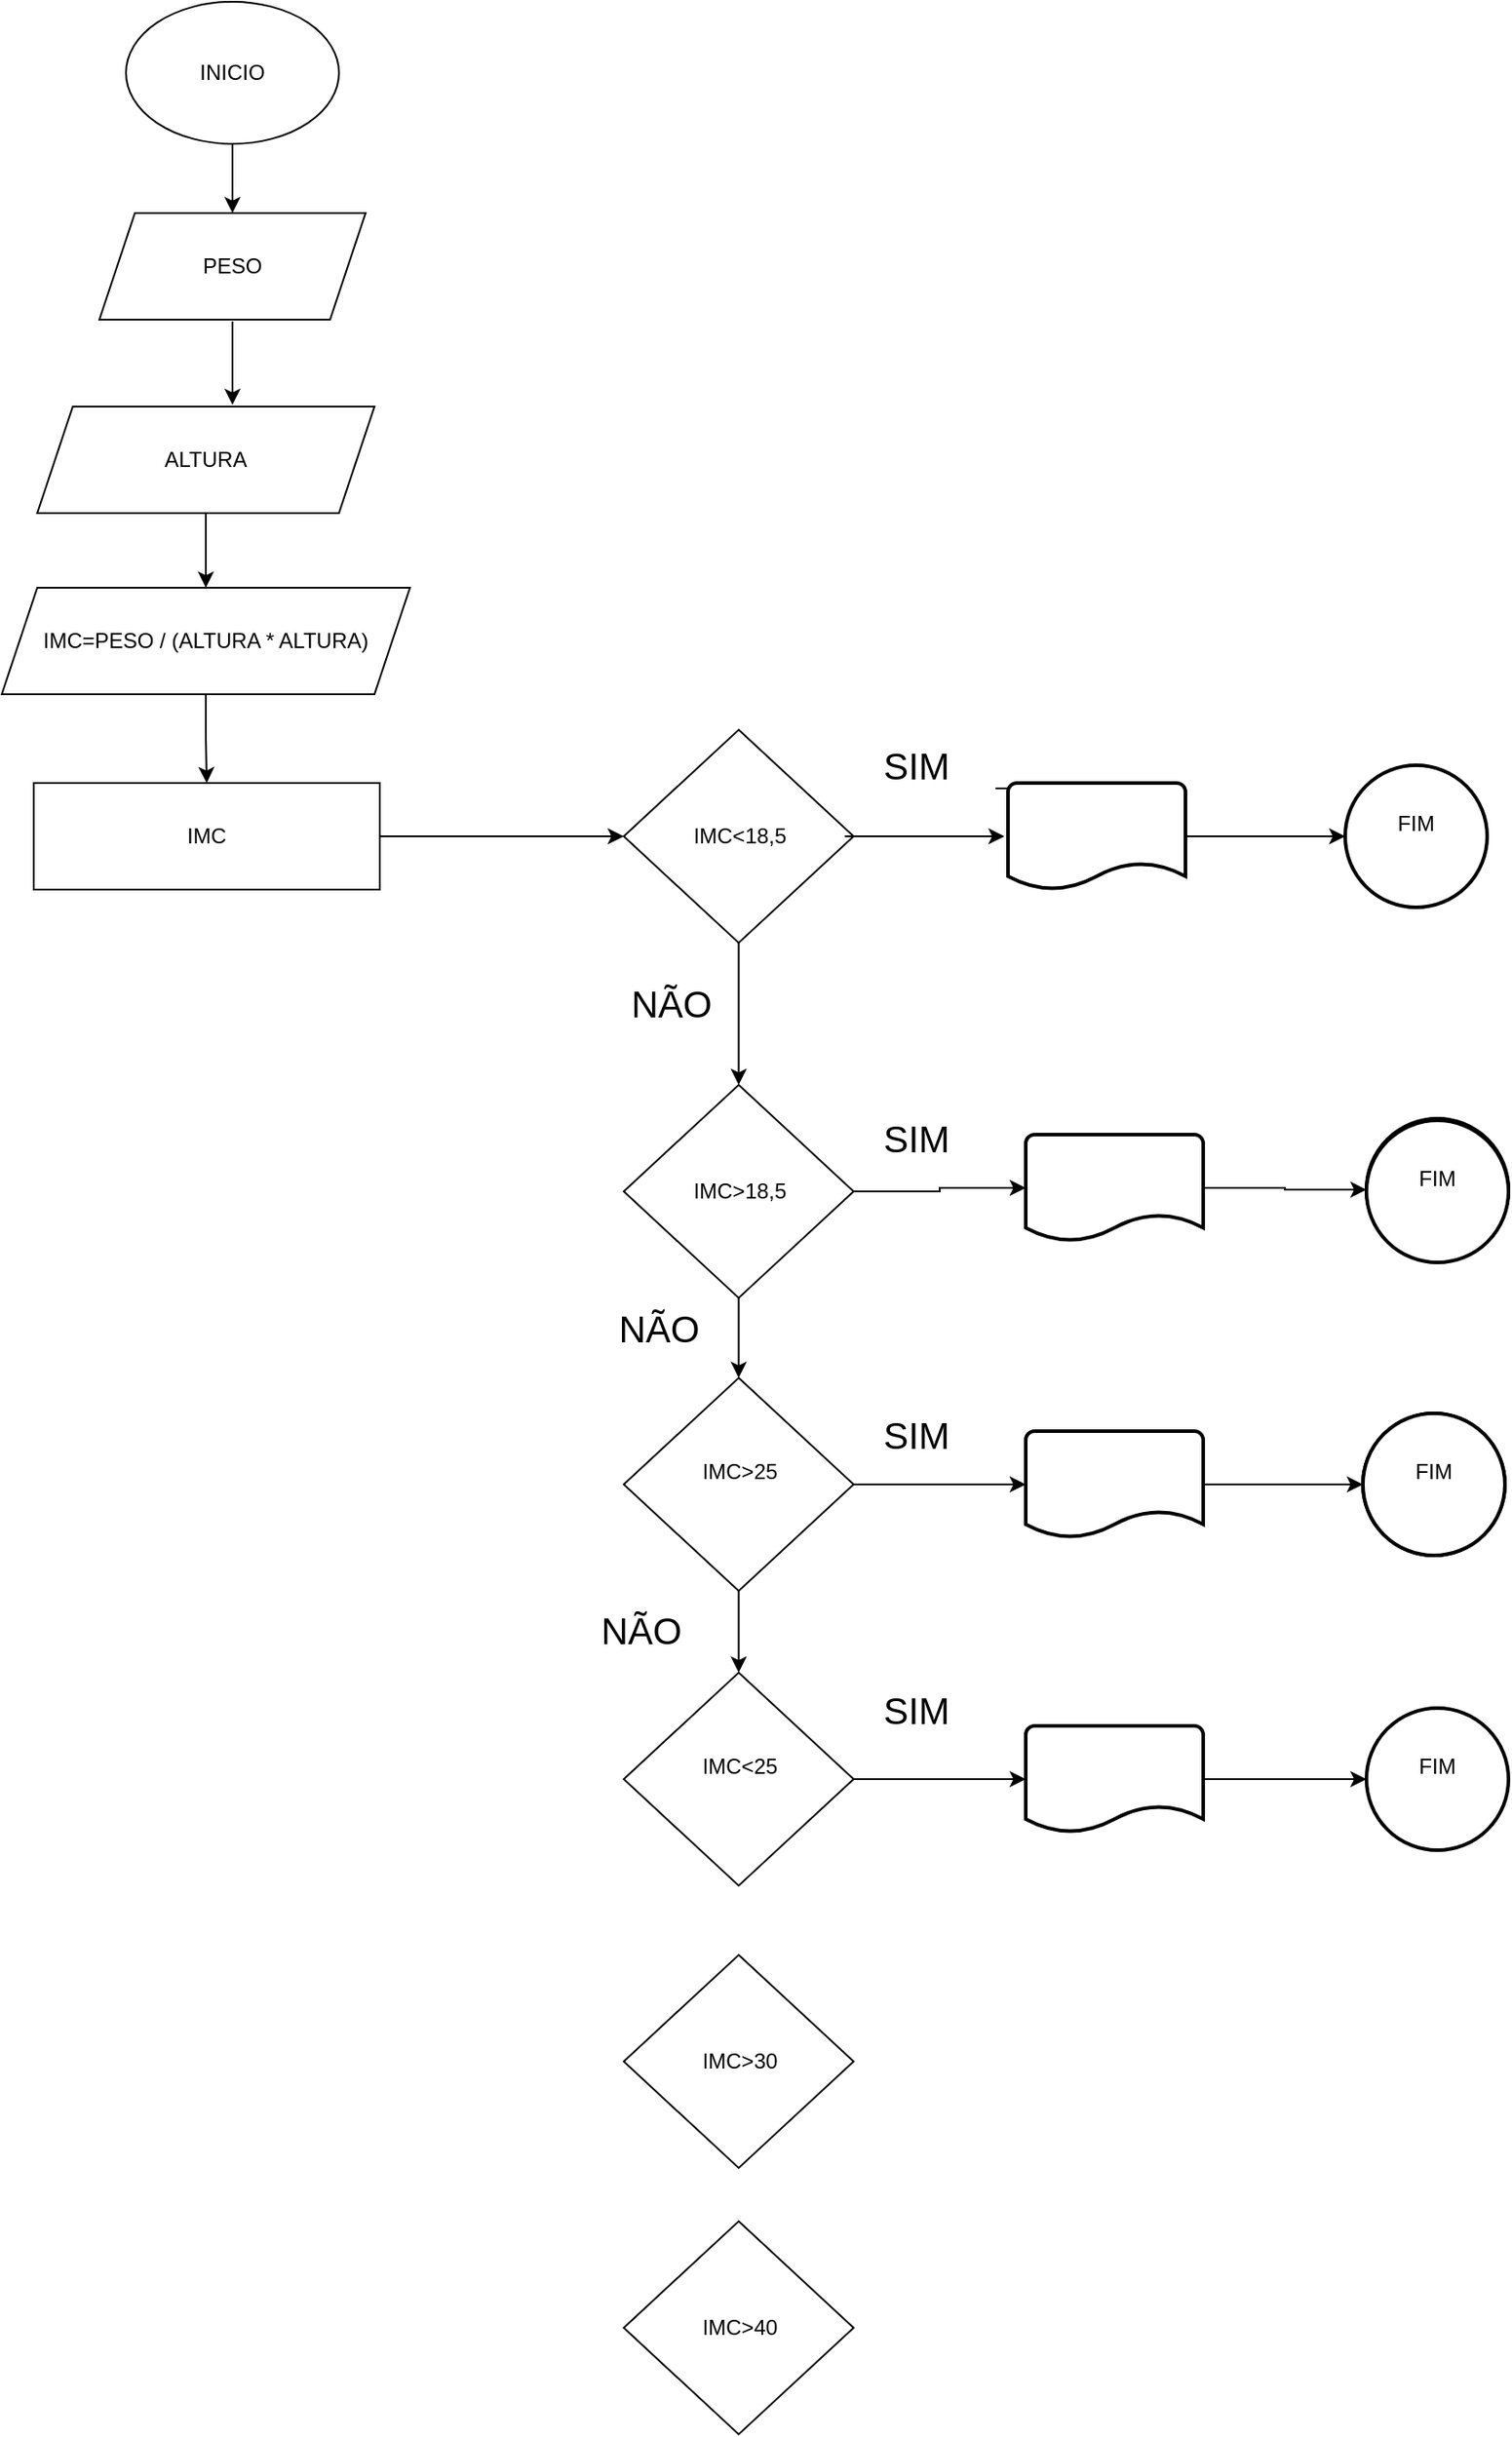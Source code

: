 <mxfile version="26.0.15">
  <diagram name="Página-1" id="kUxZZfzp38gOaUV-1Kbu">
    <mxGraphModel dx="1647" dy="848" grid="1" gridSize="10" guides="1" tooltips="1" connect="1" arrows="1" fold="1" page="1" pageScale="1" pageWidth="827" pageHeight="1169" math="0" shadow="0">
      <root>
        <mxCell id="0" />
        <mxCell id="1" parent="0" />
        <mxCell id="FgY2kKSXAvbaPuqCK75M-28" value="" style="edgeStyle=orthogonalEdgeStyle;rounded=0;orthogonalLoop=1;jettySize=auto;html=1;" edge="1" parent="1" source="FgY2kKSXAvbaPuqCK75M-1" target="FgY2kKSXAvbaPuqCK75M-27">
          <mxGeometry relative="1" as="geometry" />
        </mxCell>
        <mxCell id="FgY2kKSXAvbaPuqCK75M-1" value="&lt;div&gt;INICIO&lt;/div&gt;" style="ellipse;whiteSpace=wrap;html=1;" vertex="1" parent="1">
          <mxGeometry x="330" y="60" width="120" height="80" as="geometry" />
        </mxCell>
        <mxCell id="FgY2kKSXAvbaPuqCK75M-27" value="PESO" style="shape=parallelogram;perimeter=parallelogramPerimeter;whiteSpace=wrap;html=1;fixedSize=1;" vertex="1" parent="1">
          <mxGeometry x="315" y="179" width="150" height="60" as="geometry" />
        </mxCell>
        <mxCell id="FgY2kKSXAvbaPuqCK75M-35" value="" style="edgeStyle=orthogonalEdgeStyle;rounded=0;orthogonalLoop=1;jettySize=auto;html=1;" edge="1" parent="1">
          <mxGeometry relative="1" as="geometry">
            <mxPoint x="390" y="240" as="sourcePoint" />
            <mxPoint x="390" y="287" as="targetPoint" />
          </mxGeometry>
        </mxCell>
        <mxCell id="FgY2kKSXAvbaPuqCK75M-43" value="" style="edgeStyle=orthogonalEdgeStyle;rounded=0;orthogonalLoop=1;jettySize=auto;html=1;" edge="1" parent="1" source="FgY2kKSXAvbaPuqCK75M-36" target="FgY2kKSXAvbaPuqCK75M-42">
          <mxGeometry relative="1" as="geometry" />
        </mxCell>
        <mxCell id="FgY2kKSXAvbaPuqCK75M-36" value="ALTURA" style="shape=parallelogram;perimeter=parallelogramPerimeter;whiteSpace=wrap;html=1;fixedSize=1;" vertex="1" parent="1">
          <mxGeometry x="280" y="288" width="190" height="60" as="geometry" />
        </mxCell>
        <mxCell id="FgY2kKSXAvbaPuqCK75M-52" value="" style="edgeStyle=orthogonalEdgeStyle;rounded=0;orthogonalLoop=1;jettySize=auto;html=1;" edge="1" parent="1" source="FgY2kKSXAvbaPuqCK75M-38" target="FgY2kKSXAvbaPuqCK75M-51">
          <mxGeometry relative="1" as="geometry" />
        </mxCell>
        <mxCell id="FgY2kKSXAvbaPuqCK75M-38" value="IMC" style="whiteSpace=wrap;html=1;" vertex="1" parent="1">
          <mxGeometry x="278" y="500" width="195" height="60" as="geometry" />
        </mxCell>
        <mxCell id="FgY2kKSXAvbaPuqCK75M-45" value="" style="edgeStyle=orthogonalEdgeStyle;rounded=0;orthogonalLoop=1;jettySize=auto;html=1;" edge="1" parent="1" source="FgY2kKSXAvbaPuqCK75M-42" target="FgY2kKSXAvbaPuqCK75M-38">
          <mxGeometry relative="1" as="geometry" />
        </mxCell>
        <mxCell id="FgY2kKSXAvbaPuqCK75M-42" value="IMC=PESO / (ALTURA * ALTURA)" style="shape=parallelogram;perimeter=parallelogramPerimeter;whiteSpace=wrap;html=1;fixedSize=1;" vertex="1" parent="1">
          <mxGeometry x="260" y="390" width="230" height="60" as="geometry" />
        </mxCell>
        <mxCell id="FgY2kKSXAvbaPuqCK75M-54" value="" style="edgeStyle=orthogonalEdgeStyle;rounded=0;orthogonalLoop=1;jettySize=auto;html=1;" edge="1" parent="1" source="FgY2kKSXAvbaPuqCK75M-55" target="FgY2kKSXAvbaPuqCK75M-53">
          <mxGeometry relative="1" as="geometry" />
        </mxCell>
        <mxCell id="FgY2kKSXAvbaPuqCK75M-57" value="" style="edgeStyle=orthogonalEdgeStyle;rounded=0;orthogonalLoop=1;jettySize=auto;html=1;" edge="1" parent="1" source="FgY2kKSXAvbaPuqCK75M-51" target="FgY2kKSXAvbaPuqCK75M-56">
          <mxGeometry relative="1" as="geometry" />
        </mxCell>
        <mxCell id="FgY2kKSXAvbaPuqCK75M-58" value="NÃO&lt;div&gt;&lt;br&gt;&lt;/div&gt;" style="edgeLabel;html=1;align=center;verticalAlign=middle;resizable=0;points=[];fontSize=21;" vertex="1" connectable="0" parent="FgY2kKSXAvbaPuqCK75M-57">
          <mxGeometry x="-0.14" y="5" relative="1" as="geometry">
            <mxPoint x="-44" y="12" as="offset" />
          </mxGeometry>
        </mxCell>
        <mxCell id="FgY2kKSXAvbaPuqCK75M-51" value="IMC&amp;lt;18,5" style="rhombus;whiteSpace=wrap;html=1;" vertex="1" parent="1">
          <mxGeometry x="610.5" y="470" width="129.5" height="120" as="geometry" />
        </mxCell>
        <mxCell id="FgY2kKSXAvbaPuqCK75M-62" value="" style="edgeStyle=orthogonalEdgeStyle;rounded=0;orthogonalLoop=1;jettySize=auto;html=1;" edge="1" parent="1" source="FgY2kKSXAvbaPuqCK75M-53" target="FgY2kKSXAvbaPuqCK75M-61">
          <mxGeometry relative="1" as="geometry" />
        </mxCell>
        <mxCell id="FgY2kKSXAvbaPuqCK75M-53" value="" style="strokeWidth=2;html=1;shape=mxgraph.flowchart.document2;whiteSpace=wrap;size=0.25;" vertex="1" parent="1">
          <mxGeometry x="827" y="500" width="100" height="60" as="geometry" />
        </mxCell>
        <mxCell id="FgY2kKSXAvbaPuqCK75M-68" value="" style="edgeStyle=orthogonalEdgeStyle;rounded=0;orthogonalLoop=1;jettySize=auto;html=1;" edge="1" parent="1" source="FgY2kKSXAvbaPuqCK75M-56" target="FgY2kKSXAvbaPuqCK75M-64">
          <mxGeometry relative="1" as="geometry" />
        </mxCell>
        <mxCell id="FgY2kKSXAvbaPuqCK75M-72" value="" style="edgeStyle=orthogonalEdgeStyle;rounded=0;orthogonalLoop=1;jettySize=auto;html=1;" edge="1" parent="1" source="FgY2kKSXAvbaPuqCK75M-56" target="FgY2kKSXAvbaPuqCK75M-71">
          <mxGeometry relative="1" as="geometry" />
        </mxCell>
        <mxCell id="FgY2kKSXAvbaPuqCK75M-56" value="IMC&amp;gt;18,5" style="rhombus;whiteSpace=wrap;html=1;" vertex="1" parent="1">
          <mxGeometry x="610.5" y="670" width="129.5" height="120" as="geometry" />
        </mxCell>
        <mxCell id="FgY2kKSXAvbaPuqCK75M-61" value="FIM&lt;div&gt;&lt;br&gt;&lt;/div&gt;" style="ellipse;whiteSpace=wrap;html=1;strokeWidth=2;" vertex="1" parent="1">
          <mxGeometry x="1017" y="490" width="80" height="80" as="geometry" />
        </mxCell>
        <mxCell id="FgY2kKSXAvbaPuqCK75M-55" value="&lt;div&gt;&lt;div&gt;SIM&lt;div&gt;&lt;br&gt;&lt;/div&gt;&lt;/div&gt;&lt;/div&gt;" style="text;html=1;align=center;verticalAlign=middle;resizable=0;points=[];autosize=1;strokeColor=none;fillColor=none;spacing=17;fontSize=21;" vertex="1" parent="1">
          <mxGeometry x="730" y="458" width="90" height="90" as="geometry" />
        </mxCell>
        <mxCell id="FgY2kKSXAvbaPuqCK75M-70" value="" style="edgeStyle=orthogonalEdgeStyle;rounded=0;orthogonalLoop=1;jettySize=auto;html=1;" edge="1" parent="1" source="FgY2kKSXAvbaPuqCK75M-64" target="FgY2kKSXAvbaPuqCK75M-69">
          <mxGeometry relative="1" as="geometry" />
        </mxCell>
        <mxCell id="FgY2kKSXAvbaPuqCK75M-64" value="" style="strokeWidth=2;html=1;shape=mxgraph.flowchart.document2;whiteSpace=wrap;size=0.25;" vertex="1" parent="1">
          <mxGeometry x="837" y="698" width="100" height="60" as="geometry" />
        </mxCell>
        <mxCell id="FgY2kKSXAvbaPuqCK75M-79" value="" style="edgeStyle=orthogonalEdgeStyle;rounded=0;orthogonalLoop=1;jettySize=auto;html=1;" edge="1" parent="1" source="FgY2kKSXAvbaPuqCK75M-65" target="FgY2kKSXAvbaPuqCK75M-78">
          <mxGeometry relative="1" as="geometry" />
        </mxCell>
        <mxCell id="FgY2kKSXAvbaPuqCK75M-65" value="" style="strokeWidth=2;html=1;shape=mxgraph.flowchart.document2;whiteSpace=wrap;size=0.25;" vertex="1" parent="1">
          <mxGeometry x="837" y="865" width="100" height="60" as="geometry" />
        </mxCell>
        <mxCell id="FgY2kKSXAvbaPuqCK75M-80" value="" style="edgeStyle=orthogonalEdgeStyle;rounded=0;orthogonalLoop=1;jettySize=auto;html=1;" edge="1" parent="1" source="FgY2kKSXAvbaPuqCK75M-66" target="FgY2kKSXAvbaPuqCK75M-77">
          <mxGeometry relative="1" as="geometry" />
        </mxCell>
        <mxCell id="FgY2kKSXAvbaPuqCK75M-66" value="" style="strokeWidth=2;html=1;shape=mxgraph.flowchart.document2;whiteSpace=wrap;size=0.25;" vertex="1" parent="1">
          <mxGeometry x="837" y="1031" width="100" height="60" as="geometry" />
        </mxCell>
        <mxCell id="FgY2kKSXAvbaPuqCK75M-67" value="" style="edgeStyle=orthogonalEdgeStyle;rounded=0;orthogonalLoop=1;jettySize=auto;html=1;" edge="1" parent="1">
          <mxGeometry relative="1" as="geometry">
            <mxPoint x="735" y="530" as="sourcePoint" />
            <mxPoint x="825" y="530" as="targetPoint" />
          </mxGeometry>
        </mxCell>
        <mxCell id="FgY2kKSXAvbaPuqCK75M-69" value="" style="ellipse;whiteSpace=wrap;html=1;strokeWidth=2;" vertex="1" parent="1">
          <mxGeometry x="1029" y="689" width="80" height="80" as="geometry" />
        </mxCell>
        <mxCell id="FgY2kKSXAvbaPuqCK75M-74" value="" style="edgeStyle=orthogonalEdgeStyle;rounded=0;orthogonalLoop=1;jettySize=auto;html=1;" edge="1" parent="1" source="FgY2kKSXAvbaPuqCK75M-71" target="FgY2kKSXAvbaPuqCK75M-73">
          <mxGeometry relative="1" as="geometry" />
        </mxCell>
        <mxCell id="FgY2kKSXAvbaPuqCK75M-75" value="" style="edgeStyle=orthogonalEdgeStyle;rounded=0;orthogonalLoop=1;jettySize=auto;html=1;" edge="1" parent="1" source="FgY2kKSXAvbaPuqCK75M-71" target="FgY2kKSXAvbaPuqCK75M-65">
          <mxGeometry relative="1" as="geometry" />
        </mxCell>
        <mxCell id="FgY2kKSXAvbaPuqCK75M-71" value="IMC&amp;gt;25&lt;div&gt;&lt;br&gt;&lt;/div&gt;" style="rhombus;whiteSpace=wrap;html=1;" vertex="1" parent="1">
          <mxGeometry x="610.5" y="835" width="129.5" height="120" as="geometry" />
        </mxCell>
        <mxCell id="FgY2kKSXAvbaPuqCK75M-76" value="" style="edgeStyle=orthogonalEdgeStyle;rounded=0;orthogonalLoop=1;jettySize=auto;html=1;" edge="1" parent="1" source="FgY2kKSXAvbaPuqCK75M-73" target="FgY2kKSXAvbaPuqCK75M-66">
          <mxGeometry relative="1" as="geometry" />
        </mxCell>
        <mxCell id="FgY2kKSXAvbaPuqCK75M-73" value="IMC&amp;lt;25&lt;div&gt;&lt;br&gt;&lt;/div&gt;" style="rhombus;whiteSpace=wrap;html=1;" vertex="1" parent="1">
          <mxGeometry x="610.5" y="1001" width="129.5" height="120" as="geometry" />
        </mxCell>
        <mxCell id="FgY2kKSXAvbaPuqCK75M-77" value="" style="ellipse;whiteSpace=wrap;html=1;" vertex="1" parent="1">
          <mxGeometry x="1029" y="1021" width="80" height="80" as="geometry" />
        </mxCell>
        <mxCell id="FgY2kKSXAvbaPuqCK75M-78" value="" style="ellipse;whiteSpace=wrap;html=1;strokeWidth=2;" vertex="1" parent="1">
          <mxGeometry x="1027" y="855" width="80" height="80" as="geometry" />
        </mxCell>
        <mxCell id="FgY2kKSXAvbaPuqCK75M-81" value="NÃO&lt;div&gt;&lt;br&gt;&lt;/div&gt;" style="edgeLabel;html=1;align=center;verticalAlign=middle;resizable=0;points=[];fontSize=21;" vertex="1" connectable="0" parent="1">
          <mxGeometry x="630" y="820" as="geometry" />
        </mxCell>
        <mxCell id="FgY2kKSXAvbaPuqCK75M-82" value="NÃO&lt;div&gt;&lt;br&gt;&lt;/div&gt;" style="edgeLabel;html=1;align=center;verticalAlign=middle;resizable=0;points=[];fontSize=21;" vertex="1" connectable="0" parent="1">
          <mxGeometry x="620" y="990" as="geometry" />
        </mxCell>
        <mxCell id="FgY2kKSXAvbaPuqCK75M-83" value="&lt;div&gt;&lt;div&gt;SIM&lt;div&gt;&lt;br&gt;&lt;/div&gt;&lt;/div&gt;&lt;/div&gt;" style="text;html=1;align=center;verticalAlign=middle;resizable=0;points=[];autosize=1;strokeColor=none;fillColor=none;spacing=17;fontSize=21;" vertex="1" parent="1">
          <mxGeometry x="730" y="668" width="90" height="90" as="geometry" />
        </mxCell>
        <mxCell id="FgY2kKSXAvbaPuqCK75M-84" value="&lt;div&gt;&lt;div&gt;SIM&lt;div&gt;&lt;br&gt;&lt;/div&gt;&lt;/div&gt;&lt;/div&gt;" style="text;html=1;align=center;verticalAlign=middle;resizable=0;points=[];autosize=1;strokeColor=none;fillColor=none;spacing=17;fontSize=21;" vertex="1" parent="1">
          <mxGeometry x="730" y="835" width="90" height="90" as="geometry" />
        </mxCell>
        <mxCell id="FgY2kKSXAvbaPuqCK75M-85" value="&lt;div&gt;&lt;div&gt;SIM&lt;div&gt;&lt;br&gt;&lt;/div&gt;&lt;/div&gt;&lt;/div&gt;" style="text;html=1;align=center;verticalAlign=middle;resizable=0;points=[];autosize=1;strokeColor=none;fillColor=none;spacing=17;fontSize=21;" vertex="1" parent="1">
          <mxGeometry x="730" y="990" width="90" height="90" as="geometry" />
        </mxCell>
        <mxCell id="FgY2kKSXAvbaPuqCK75M-86" value="FIM&lt;div&gt;&lt;br&gt;&lt;/div&gt;" style="ellipse;whiteSpace=wrap;html=1;strokeWidth=2;" vertex="1" parent="1">
          <mxGeometry x="1029" y="690" width="80" height="80" as="geometry" />
        </mxCell>
        <mxCell id="FgY2kKSXAvbaPuqCK75M-87" value="FIM&lt;div&gt;&lt;br&gt;&lt;/div&gt;" style="ellipse;whiteSpace=wrap;html=1;strokeWidth=2;" vertex="1" parent="1">
          <mxGeometry x="1027" y="855" width="80" height="80" as="geometry" />
        </mxCell>
        <mxCell id="FgY2kKSXAvbaPuqCK75M-88" value="FIM&lt;div&gt;&lt;br&gt;&lt;/div&gt;" style="ellipse;whiteSpace=wrap;html=1;strokeWidth=2;" vertex="1" parent="1">
          <mxGeometry x="1029" y="1021" width="80" height="80" as="geometry" />
        </mxCell>
        <mxCell id="FgY2kKSXAvbaPuqCK75M-89" value="IMC&amp;gt;30" style="rhombus;whiteSpace=wrap;html=1;" vertex="1" parent="1">
          <mxGeometry x="610.5" y="1160" width="129.5" height="120" as="geometry" />
        </mxCell>
        <mxCell id="FgY2kKSXAvbaPuqCK75M-90" value="IMC&amp;gt;40" style="rhombus;whiteSpace=wrap;html=1;" vertex="1" parent="1">
          <mxGeometry x="610.5" y="1310" width="129.5" height="120" as="geometry" />
        </mxCell>
      </root>
    </mxGraphModel>
  </diagram>
</mxfile>
